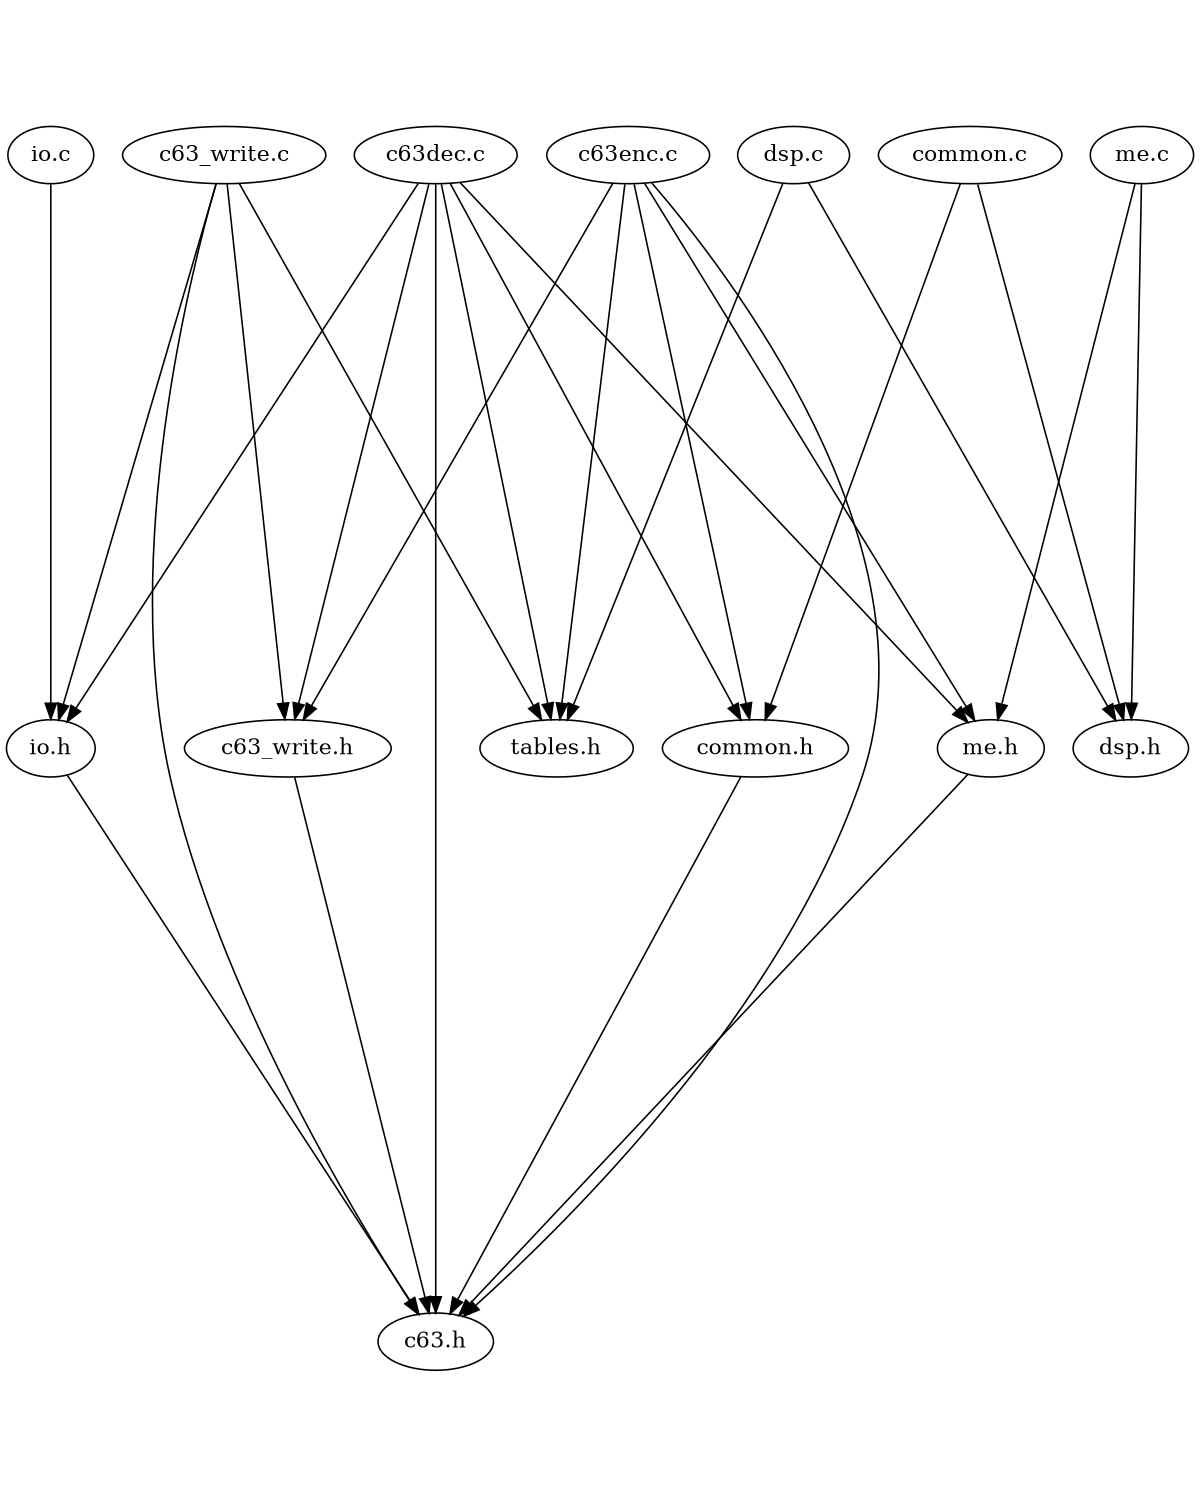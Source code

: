 digraph "source tree" {
    overlap=scale;
    size="8,10";
    ratio="fill";
    fontsize="16";
    fontname="Helvetica";
	clusterrank="local";
	"c63enc.c" -> "tables.h"
	"common.c" -> "dsp.h"
	"io.c" -> "io.h"
	"c63_write.c" -> "tables.h"
	"c63dec.c" -> "tables.h"
	"c63_write.c" -> "c63_write.h"
	"c63enc.c" -> "c63_write.h"
	"c63_write.c" -> "c63.h"
	"c63dec.c" -> "c63.h"
	"common.h" -> "c63.h"
	"me.h" -> "c63.h"
	"c63dec.c" -> "c63_write.h"
	"c63enc.c" -> "c63.h"
	"dsp.c" -> "dsp.h"
	"c63_write.c" -> "io.h"
	"io.h" -> "c63.h"
	"me.c" -> "dsp.h"
	"c63dec.c" -> "me.h"
	"me.c" -> "me.h"
	"dsp.c" -> "tables.h"
	"c63dec.c" -> "io.h"
	"common.c" -> "common.h"
	"c63enc.c" -> "me.h"
	"c63_write.h" -> "c63.h"
	"c63enc.c" -> "common.h"
	"c63dec.c" -> "common.h"
}
